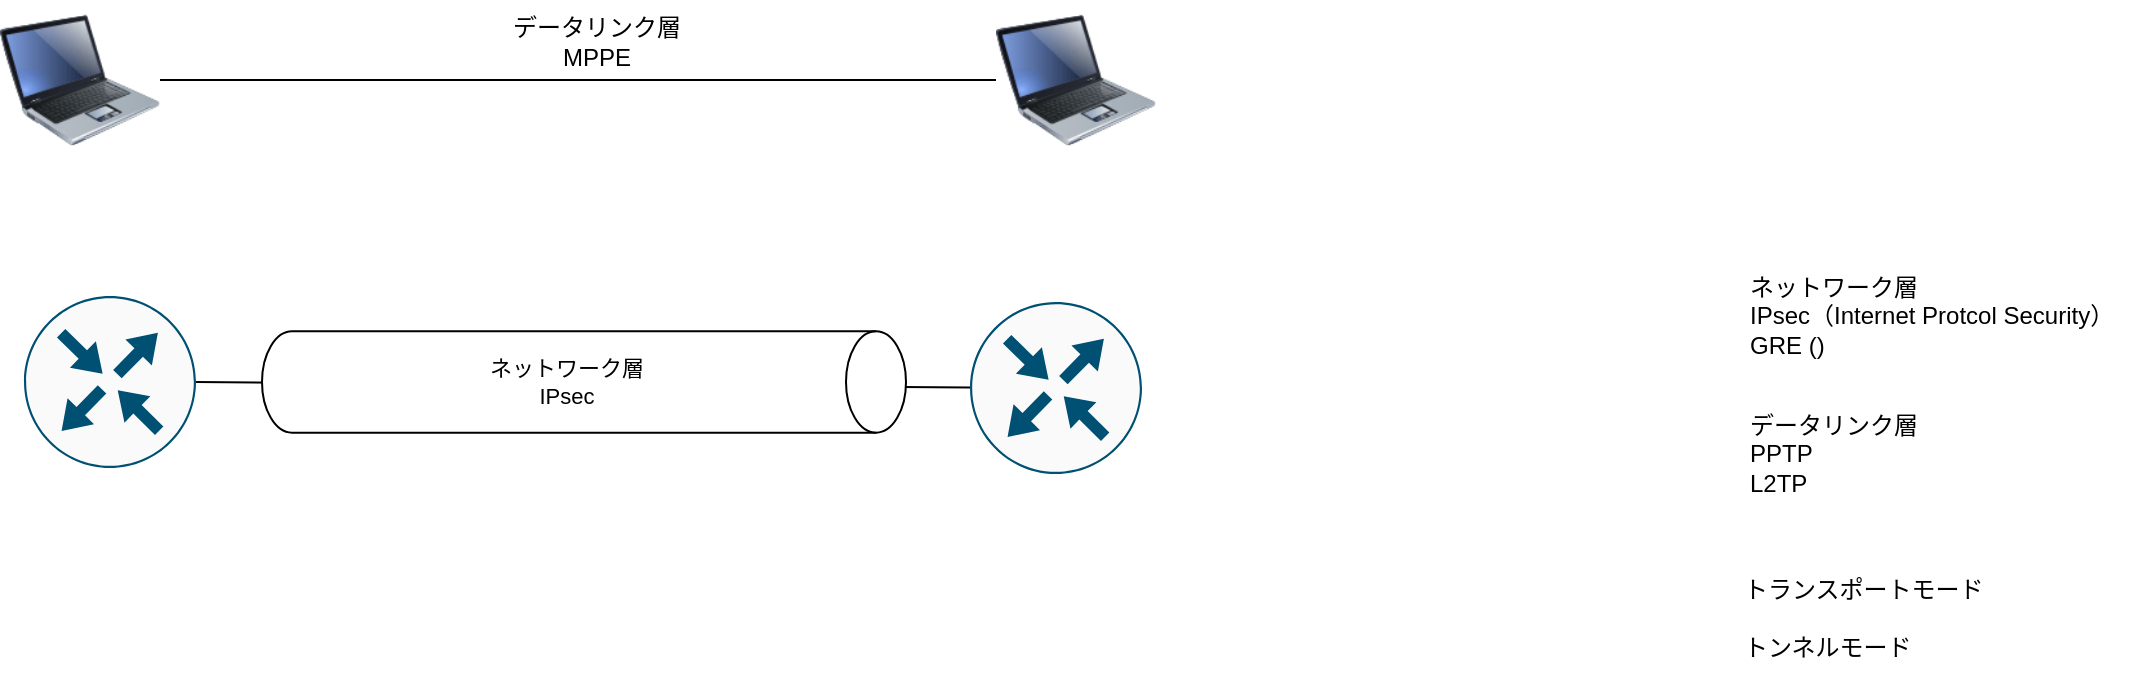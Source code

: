 <mxfile version="21.7.1" type="github">
  <diagram name="ページ1" id="dT8lKvFCBUrScKRdb4rl">
    <mxGraphModel dx="1914" dy="991" grid="0" gridSize="10" guides="1" tooltips="1" connect="1" arrows="1" fold="1" page="1" pageScale="1" pageWidth="827" pageHeight="1169" math="0" shadow="0">
      <root>
        <mxCell id="0" />
        <mxCell id="1" parent="0" />
        <mxCell id="H7sqoX2Ojq_gLP6LzIEQ-5" style="rounded=0;orthogonalLoop=1;jettySize=auto;html=1;exitX=1;exitY=0.5;exitDx=0;exitDy=0;endArrow=none;endFill=0;" parent="1" source="H7sqoX2Ojq_gLP6LzIEQ-2" target="H7sqoX2Ojq_gLP6LzIEQ-3" edge="1">
          <mxGeometry relative="1" as="geometry" />
        </mxCell>
        <mxCell id="H7sqoX2Ojq_gLP6LzIEQ-2" value="" style="image;html=1;image=img/lib/clip_art/computers/Laptop_128x128.png" parent="1" vertex="1">
          <mxGeometry x="131" y="81" width="80" height="80" as="geometry" />
        </mxCell>
        <mxCell id="H7sqoX2Ojq_gLP6LzIEQ-3" value="" style="image;html=1;image=img/lib/clip_art/computers/Laptop_128x128.png" parent="1" vertex="1">
          <mxGeometry x="629" y="81" width="80" height="80" as="geometry" />
        </mxCell>
        <mxCell id="H7sqoX2Ojq_gLP6LzIEQ-10" style="edgeStyle=none;shape=connector;rounded=0;orthogonalLoop=1;jettySize=auto;html=1;exitX=1;exitY=0.5;exitDx=0;exitDy=0;exitPerimeter=0;labelBackgroundColor=default;strokeColor=default;fontFamily=Helvetica;fontSize=11;fontColor=default;endArrow=none;endFill=0;" parent="1" source="H7sqoX2Ojq_gLP6LzIEQ-7" target="H7sqoX2Ojq_gLP6LzIEQ-9" edge="1">
          <mxGeometry relative="1" as="geometry" />
        </mxCell>
        <mxCell id="H7sqoX2Ojq_gLP6LzIEQ-7" value="" style="sketch=0;points=[[0.5,0,0],[1,0.5,0],[0.5,1,0],[0,0.5,0],[0.145,0.145,0],[0.856,0.145,0],[0.855,0.856,0],[0.145,0.855,0]];verticalLabelPosition=bottom;html=1;verticalAlign=top;aspect=fixed;align=center;pointerEvents=1;shape=mxgraph.cisco19.rect;prIcon=router;fillColor=#FAFAFA;strokeColor=#005073;fontFamily=Helvetica;fontSize=11;fontColor=default;" parent="1" vertex="1">
          <mxGeometry x="143" y="229" width="86" height="86" as="geometry" />
        </mxCell>
        <mxCell id="H7sqoX2Ojq_gLP6LzIEQ-9" value="" style="sketch=0;points=[[0.5,0,0],[1,0.5,0],[0.5,1,0],[0,0.5,0],[0.145,0.145,0],[0.856,0.145,0],[0.855,0.856,0],[0.145,0.855,0]];verticalLabelPosition=bottom;html=1;verticalAlign=top;aspect=fixed;align=center;pointerEvents=1;shape=mxgraph.cisco19.rect;prIcon=router;fillColor=#FAFAFA;strokeColor=#005073;fontFamily=Helvetica;fontSize=11;fontColor=default;" parent="1" vertex="1">
          <mxGeometry x="616" y="232" width="86" height="86" as="geometry" />
        </mxCell>
        <mxCell id="6HCTai23pFKR4svxLffy-1" value="トランスポートモード&lt;br&gt;&lt;br&gt;トンネルモード&lt;br&gt;" style="text;html=1;align=left;verticalAlign=middle;resizable=0;points=[];autosize=1;strokeColor=none;fillColor=none;" vertex="1" parent="1">
          <mxGeometry x="1001" y="362" width="138" height="55" as="geometry" />
        </mxCell>
        <mxCell id="6HCTai23pFKR4svxLffy-2" value="データリンク層&lt;br&gt;PPTP&lt;br&gt;L2TP" style="text;html=1;align=left;verticalAlign=middle;resizable=0;points=[];autosize=1;strokeColor=none;fillColor=none;" vertex="1" parent="1">
          <mxGeometry x="1004" y="280" width="102" height="55" as="geometry" />
        </mxCell>
        <mxCell id="6HCTai23pFKR4svxLffy-3" value="ネットワーク層&lt;br&gt;IPsec（Internet Protcol Security）&lt;br&gt;GRE ()" style="text;html=1;align=left;verticalAlign=middle;resizable=0;points=[];autosize=1;strokeColor=none;fillColor=none;" vertex="1" parent="1">
          <mxGeometry x="1004" y="211" width="200" height="55" as="geometry" />
        </mxCell>
        <mxCell id="6HCTai23pFKR4svxLffy-6" value="データリンク層&lt;br&gt;MPPE" style="text;html=1;align=center;verticalAlign=middle;resizable=0;points=[];autosize=1;strokeColor=none;fillColor=none;" vertex="1" parent="1">
          <mxGeometry x="378" y="81" width="102" height="41" as="geometry" />
        </mxCell>
        <mxCell id="6HCTai23pFKR4svxLffy-9" value="" style="group" vertex="1" connectable="0" parent="1">
          <mxGeometry x="287" y="242" width="272" height="60" as="geometry" />
        </mxCell>
        <mxCell id="6HCTai23pFKR4svxLffy-7" value="" style="shape=cylinder3;whiteSpace=wrap;html=1;boundedLbl=1;backgroundOutline=1;size=15;rotation=90;" vertex="1" parent="6HCTai23pFKR4svxLffy-9">
          <mxGeometry x="110.658" y="-131" width="50.683" height="322" as="geometry" />
        </mxCell>
        <mxCell id="6HCTai23pFKR4svxLffy-8" value="ネットワーク層&lt;br&gt;IPsec" style="edgeLabel;html=1;align=center;verticalAlign=middle;resizable=0;points=[];fontSize=11;fontFamily=Helvetica;fontColor=default;" vertex="1" connectable="0" parent="6HCTai23pFKR4svxLffy-9">
          <mxGeometry x="126.708" y="30" as="geometry" />
        </mxCell>
      </root>
    </mxGraphModel>
  </diagram>
</mxfile>
